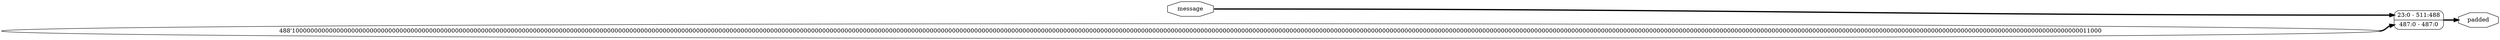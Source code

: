 digraph "sha_padder" {
rankdir="LR";
remincross=true;
n1 [ shape=octagon, label="message", color="black", fontcolor="black" ];
n2 [ shape=octagon, label="padded", color="black", fontcolor="black" ];
v1 [ label="488'10000000000000000000000000000000000000000000000000000000000000000000000000000000000000000000000000000000000000000000000000000000000000000000000000000000000000000000000000000000000000000000000000000000000000000000000000000000000000000000000000000000000000000000000000000000000000000000000000000000000000000000000000000000000000000000000000000000000000000000000000000000000000000000000000000000000000000000000000000000000000000000000000000000000000000000000000000000000000000000000000011000" ];
x0 [ shape=record, style=rounded, label="<s1> 23:0 - 511:488 |<s0> 487:0 - 487:0 " ];
n1:e -> x0:s1:w [color="black", style="setlinewidth(3)", label=""];
x0:e -> n2:w [color="black", style="setlinewidth(3)", label=""];
v1:e -> x0:s0:w [color="black", style="setlinewidth(3)", label=""];
}
